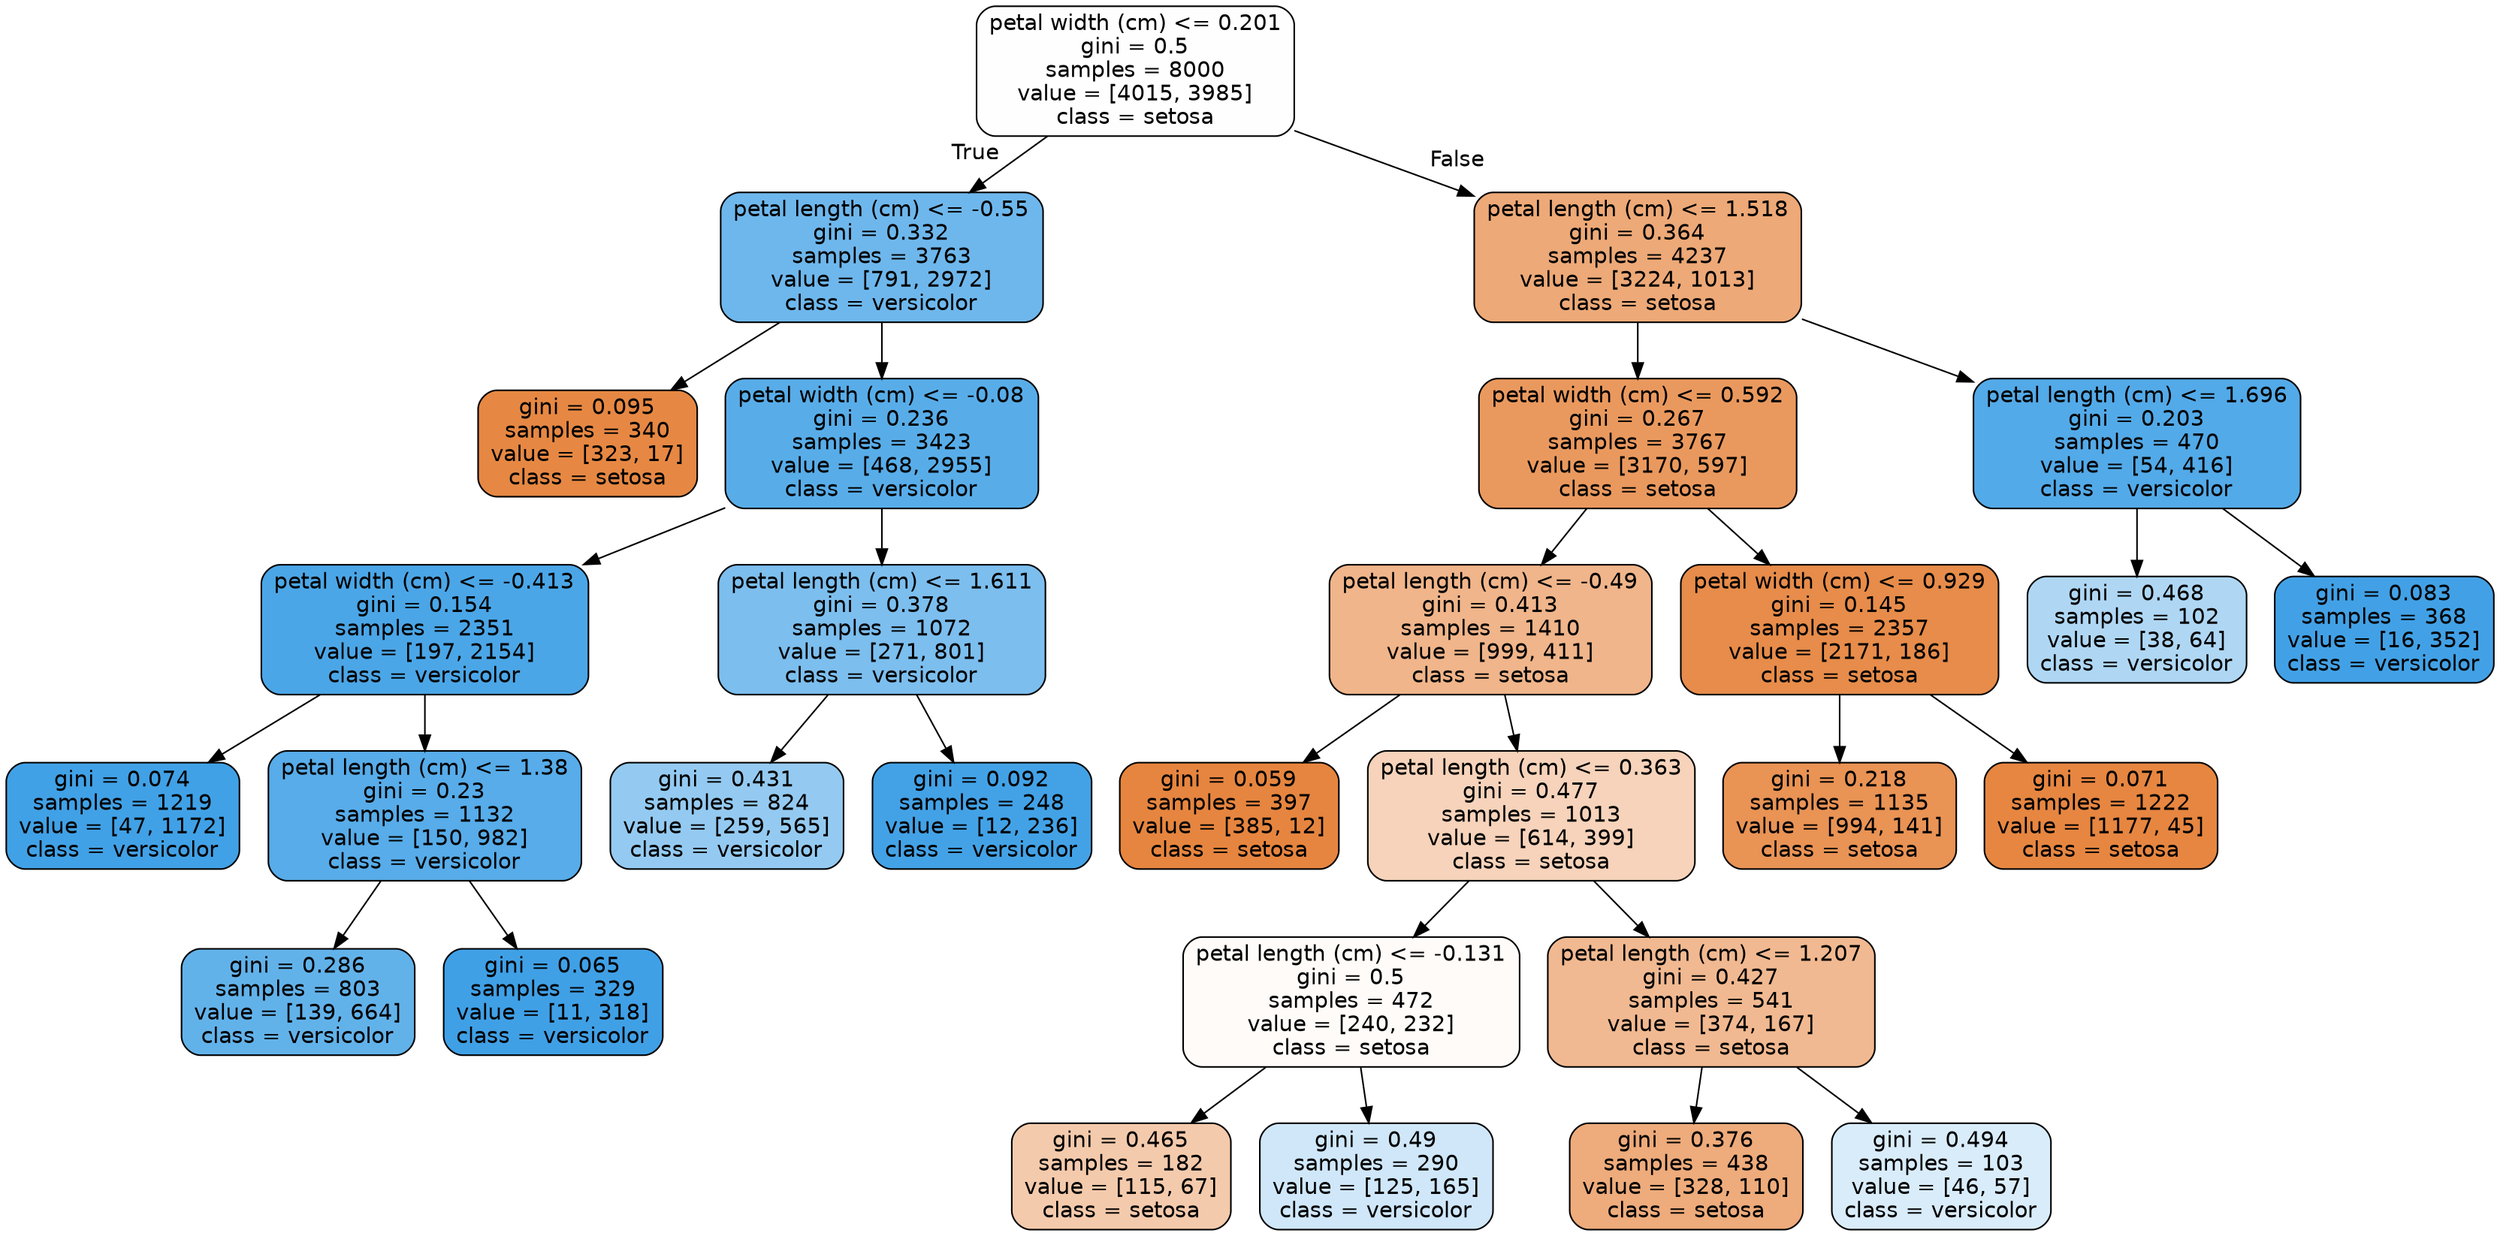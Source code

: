 digraph Tree {
node [shape=box, style="filled, rounded", color="black", fontname=helvetica] ;
edge [fontname=helvetica] ;
0 [label="petal width (cm) <= 0.201\ngini = 0.5\nsamples = 8000\nvalue = [4015, 3985]\nclass = setosa", fillcolor="#fffefe"] ;
1 [label="petal length (cm) <= -0.55\ngini = 0.332\nsamples = 3763\nvalue = [791, 2972]\nclass = versicolor", fillcolor="#6eb7ec"] ;
0 -> 1 [labeldistance=2.5, labelangle=45, headlabel="True"] ;
5 [label="gini = 0.095\nsamples = 340\nvalue = [323, 17]\nclass = setosa", fillcolor="#e68843"] ;
1 -> 5 ;
6 [label="petal width (cm) <= -0.08\ngini = 0.236\nsamples = 3423\nvalue = [468, 2955]\nclass = versicolor", fillcolor="#58ade9"] ;
1 -> 6 ;
11 [label="petal width (cm) <= -0.413\ngini = 0.154\nsamples = 2351\nvalue = [197, 2154]\nclass = versicolor", fillcolor="#4ba6e7"] ;
6 -> 11 ;
21 [label="gini = 0.074\nsamples = 1219\nvalue = [47, 1172]\nclass = versicolor", fillcolor="#41a1e6"] ;
11 -> 21 ;
22 [label="petal length (cm) <= 1.38\ngini = 0.23\nsamples = 1132\nvalue = [150, 982]\nclass = versicolor", fillcolor="#57ace9"] ;
11 -> 22 ;
23 [label="gini = 0.286\nsamples = 803\nvalue = [139, 664]\nclass = versicolor", fillcolor="#62b2ea"] ;
22 -> 23 ;
24 [label="gini = 0.065\nsamples = 329\nvalue = [11, 318]\nclass = versicolor", fillcolor="#40a0e6"] ;
22 -> 24 ;
12 [label="petal length (cm) <= 1.611\ngini = 0.378\nsamples = 1072\nvalue = [271, 801]\nclass = versicolor", fillcolor="#7cbeee"] ;
6 -> 12 ;
13 [label="gini = 0.431\nsamples = 824\nvalue = [259, 565]\nclass = versicolor", fillcolor="#94caf1"] ;
12 -> 13 ;
14 [label="gini = 0.092\nsamples = 248\nvalue = [12, 236]\nclass = versicolor", fillcolor="#43a2e6"] ;
12 -> 14 ;
2 [label="petal length (cm) <= 1.518\ngini = 0.364\nsamples = 4237\nvalue = [3224, 1013]\nclass = setosa", fillcolor="#eda977"] ;
0 -> 2 [labeldistance=2.5, labelangle=-45, headlabel="False"] ;
3 [label="petal width (cm) <= 0.592\ngini = 0.267\nsamples = 3767\nvalue = [3170, 597]\nclass = setosa", fillcolor="#ea995e"] ;
2 -> 3 ;
7 [label="petal length (cm) <= -0.49\ngini = 0.413\nsamples = 1410\nvalue = [999, 411]\nclass = setosa", fillcolor="#f0b58a"] ;
3 -> 7 ;
9 [label="gini = 0.059\nsamples = 397\nvalue = [385, 12]\nclass = setosa", fillcolor="#e6853f"] ;
7 -> 9 ;
10 [label="petal length (cm) <= 0.363\ngini = 0.477\nsamples = 1013\nvalue = [614, 399]\nclass = setosa", fillcolor="#f6d3ba"] ;
7 -> 10 ;
17 [label="petal length (cm) <= -0.131\ngini = 0.5\nsamples = 472\nvalue = [240, 232]\nclass = setosa", fillcolor="#fefbf8"] ;
10 -> 17 ;
25 [label="gini = 0.465\nsamples = 182\nvalue = [115, 67]\nclass = setosa", fillcolor="#f4caac"] ;
17 -> 25 ;
26 [label="gini = 0.49\nsamples = 290\nvalue = [125, 165]\nclass = versicolor", fillcolor="#cfe7f9"] ;
17 -> 26 ;
18 [label="petal length (cm) <= 1.207\ngini = 0.427\nsamples = 541\nvalue = [374, 167]\nclass = setosa", fillcolor="#f1b991"] ;
10 -> 18 ;
19 [label="gini = 0.376\nsamples = 438\nvalue = [328, 110]\nclass = setosa", fillcolor="#eeab7b"] ;
18 -> 19 ;
20 [label="gini = 0.494\nsamples = 103\nvalue = [46, 57]\nclass = versicolor", fillcolor="#d9ecfa"] ;
18 -> 20 ;
8 [label="petal width (cm) <= 0.929\ngini = 0.145\nsamples = 2357\nvalue = [2171, 186]\nclass = setosa", fillcolor="#e78c4a"] ;
3 -> 8 ;
27 [label="gini = 0.218\nsamples = 1135\nvalue = [994, 141]\nclass = setosa", fillcolor="#e99355"] ;
8 -> 27 ;
28 [label="gini = 0.071\nsamples = 1222\nvalue = [1177, 45]\nclass = setosa", fillcolor="#e68641"] ;
8 -> 28 ;
4 [label="petal length (cm) <= 1.696\ngini = 0.203\nsamples = 470\nvalue = [54, 416]\nclass = versicolor", fillcolor="#53aae8"] ;
2 -> 4 ;
15 [label="gini = 0.468\nsamples = 102\nvalue = [38, 64]\nclass = versicolor", fillcolor="#afd7f4"] ;
4 -> 15 ;
16 [label="gini = 0.083\nsamples = 368\nvalue = [16, 352]\nclass = versicolor", fillcolor="#42a1e6"] ;
4 -> 16 ;
}